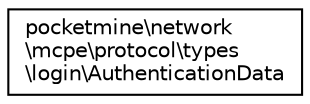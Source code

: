 digraph "Graphical Class Hierarchy"
{
 // INTERACTIVE_SVG=YES
 // LATEX_PDF_SIZE
  edge [fontname="Helvetica",fontsize="10",labelfontname="Helvetica",labelfontsize="10"];
  node [fontname="Helvetica",fontsize="10",shape=record];
  rankdir="LR";
  Node0 [label="pocketmine\\network\l\\mcpe\\protocol\\types\l\\login\\AuthenticationData",height=0.2,width=0.4,color="black", fillcolor="white", style="filled",URL="$d4/d5e/classpocketmine_1_1network_1_1mcpe_1_1protocol_1_1types_1_1login_1_1_authentication_data.html",tooltip=" "];
}
